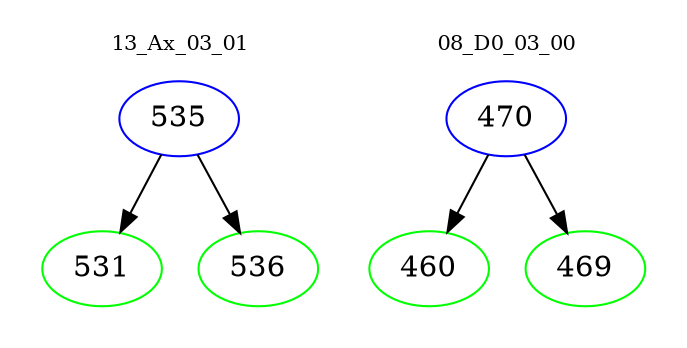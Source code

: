 digraph{
subgraph cluster_0 {
color = white
label = "13_Ax_03_01";
fontsize=10;
T0_535 [label="535", color="blue"]
T0_535 -> T0_531 [color="black"]
T0_531 [label="531", color="green"]
T0_535 -> T0_536 [color="black"]
T0_536 [label="536", color="green"]
}
subgraph cluster_1 {
color = white
label = "08_D0_03_00";
fontsize=10;
T1_470 [label="470", color="blue"]
T1_470 -> T1_460 [color="black"]
T1_460 [label="460", color="green"]
T1_470 -> T1_469 [color="black"]
T1_469 [label="469", color="green"]
}
}
